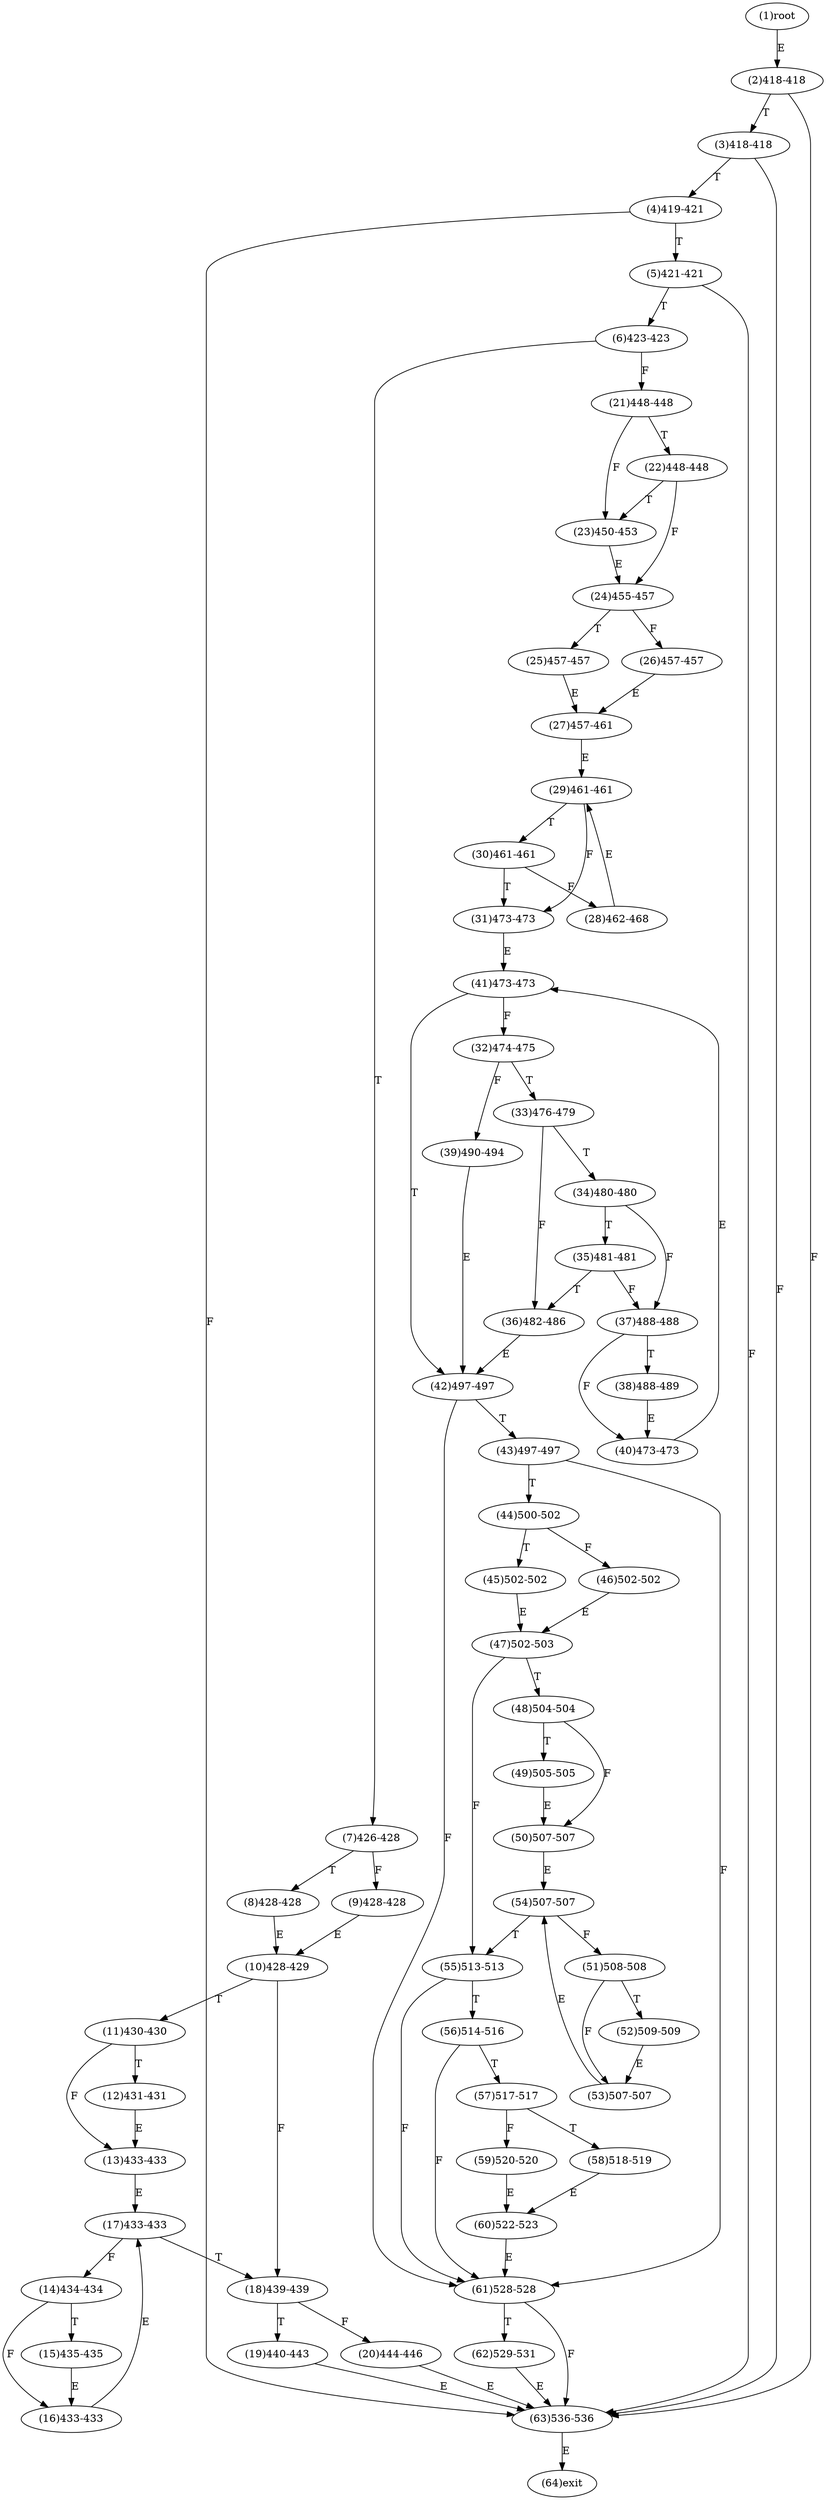 digraph "" { 
1[ label="(1)root"];
2[ label="(2)418-418"];
3[ label="(3)418-418"];
4[ label="(4)419-421"];
5[ label="(5)421-421"];
6[ label="(6)423-423"];
7[ label="(7)426-428"];
8[ label="(8)428-428"];
9[ label="(9)428-428"];
10[ label="(10)428-429"];
11[ label="(11)430-430"];
12[ label="(12)431-431"];
13[ label="(13)433-433"];
14[ label="(14)434-434"];
15[ label="(15)435-435"];
17[ label="(17)433-433"];
16[ label="(16)433-433"];
19[ label="(19)440-443"];
18[ label="(18)439-439"];
21[ label="(21)448-448"];
20[ label="(20)444-446"];
23[ label="(23)450-453"];
22[ label="(22)448-448"];
25[ label="(25)457-457"];
24[ label="(24)455-457"];
27[ label="(27)457-461"];
26[ label="(26)457-457"];
29[ label="(29)461-461"];
28[ label="(28)462-468"];
31[ label="(31)473-473"];
30[ label="(30)461-461"];
34[ label="(34)480-480"];
35[ label="(35)481-481"];
32[ label="(32)474-475"];
33[ label="(33)476-479"];
38[ label="(38)488-489"];
39[ label="(39)490-494"];
36[ label="(36)482-486"];
37[ label="(37)488-488"];
42[ label="(42)497-497"];
43[ label="(43)497-497"];
40[ label="(40)473-473"];
41[ label="(41)473-473"];
46[ label="(46)502-502"];
47[ label="(47)502-503"];
44[ label="(44)500-502"];
45[ label="(45)502-502"];
51[ label="(51)508-508"];
50[ label="(50)507-507"];
49[ label="(49)505-505"];
48[ label="(48)504-504"];
55[ label="(55)513-513"];
54[ label="(54)507-507"];
53[ label="(53)507-507"];
52[ label="(52)509-509"];
59[ label="(59)520-520"];
58[ label="(58)518-519"];
57[ label="(57)517-517"];
56[ label="(56)514-516"];
63[ label="(63)536-536"];
62[ label="(62)529-531"];
61[ label="(61)528-528"];
60[ label="(60)522-523"];
64[ label="(64)exit"];
1->2[ label="E"];
2->63[ label="F"];
2->3[ label="T"];
3->63[ label="F"];
3->4[ label="T"];
4->63[ label="F"];
4->5[ label="T"];
5->63[ label="F"];
5->6[ label="T"];
6->21[ label="F"];
6->7[ label="T"];
7->9[ label="F"];
7->8[ label="T"];
8->10[ label="E"];
9->10[ label="E"];
10->18[ label="F"];
10->11[ label="T"];
11->13[ label="F"];
11->12[ label="T"];
12->13[ label="E"];
13->17[ label="E"];
14->16[ label="F"];
14->15[ label="T"];
15->16[ label="E"];
16->17[ label="E"];
17->14[ label="F"];
17->18[ label="T"];
18->20[ label="F"];
18->19[ label="T"];
19->63[ label="E"];
20->63[ label="E"];
21->23[ label="F"];
21->22[ label="T"];
22->24[ label="F"];
22->23[ label="T"];
23->24[ label="E"];
24->26[ label="F"];
24->25[ label="T"];
25->27[ label="E"];
26->27[ label="E"];
27->29[ label="E"];
28->29[ label="E"];
29->31[ label="F"];
29->30[ label="T"];
30->28[ label="F"];
30->31[ label="T"];
31->41[ label="E"];
32->39[ label="F"];
32->33[ label="T"];
33->36[ label="F"];
33->34[ label="T"];
34->37[ label="F"];
34->35[ label="T"];
35->37[ label="F"];
35->36[ label="T"];
36->42[ label="E"];
37->40[ label="F"];
37->38[ label="T"];
38->40[ label="E"];
39->42[ label="E"];
40->41[ label="E"];
41->32[ label="F"];
41->42[ label="T"];
42->61[ label="F"];
42->43[ label="T"];
43->61[ label="F"];
43->44[ label="T"];
44->46[ label="F"];
44->45[ label="T"];
45->47[ label="E"];
46->47[ label="E"];
47->55[ label="F"];
47->48[ label="T"];
48->50[ label="F"];
48->49[ label="T"];
49->50[ label="E"];
50->54[ label="E"];
51->53[ label="F"];
51->52[ label="T"];
52->53[ label="E"];
53->54[ label="E"];
54->51[ label="F"];
54->55[ label="T"];
55->61[ label="F"];
55->56[ label="T"];
56->61[ label="F"];
56->57[ label="T"];
57->59[ label="F"];
57->58[ label="T"];
58->60[ label="E"];
59->60[ label="E"];
60->61[ label="E"];
61->63[ label="F"];
61->62[ label="T"];
62->63[ label="E"];
63->64[ label="E"];
}